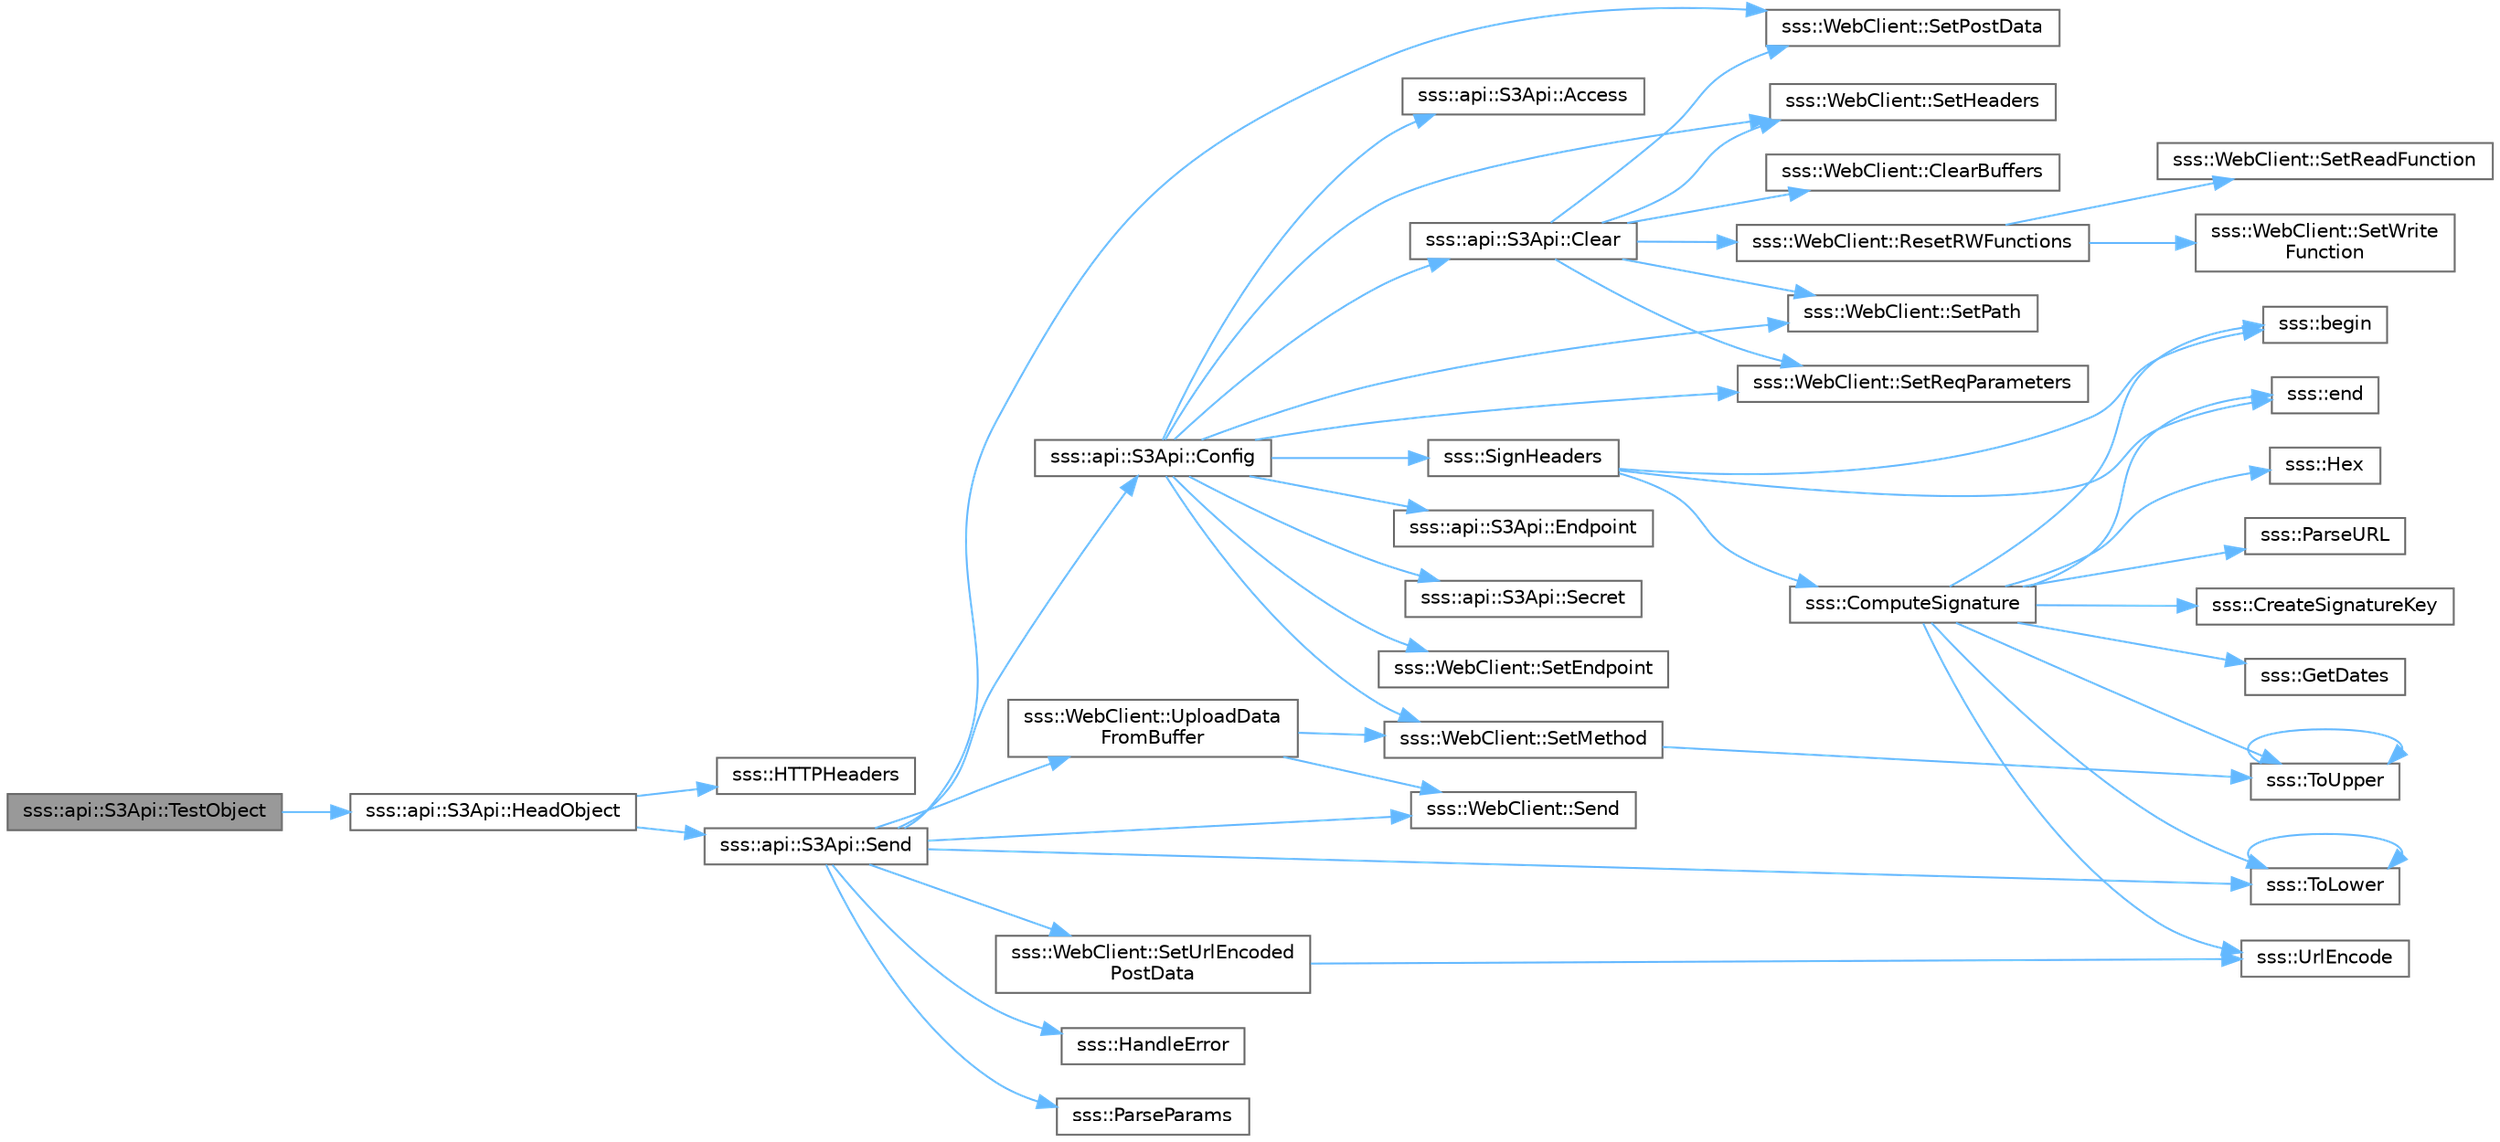 digraph "sss::api::S3Api::TestObject"
{
 // INTERACTIVE_SVG=YES
 // LATEX_PDF_SIZE
  bgcolor="transparent";
  edge [fontname=Helvetica,fontsize=10,labelfontname=Helvetica,labelfontsize=10];
  node [fontname=Helvetica,fontsize=10,shape=box,height=0.2,width=0.4];
  rankdir="LR";
  Node1 [id="Node000001",label="sss::api::S3Api::TestObject",height=0.2,width=0.4,color="gray40", fillcolor="grey60", style="filled", fontcolor="black",tooltip="Check if key exists."];
  Node1 -> Node2 [id="edge1_Node000001_Node000002",color="steelblue1",style="solid",tooltip=" "];
  Node2 [id="Node000002",label="sss::api::S3Api::HeadObject",height=0.2,width=0.4,color="grey40", fillcolor="white", style="filled",URL="$classsss_1_1api_1_1S3Api.html#a0382afb5f4a42d477af76ea322324ddd",tooltip="Send HeadObject request."];
  Node2 -> Node3 [id="edge2_Node000002_Node000003",color="steelblue1",style="solid",tooltip=" "];
  Node3 [id="Node000003",label="sss::HTTPHeaders",height=0.2,width=0.4,color="grey40", fillcolor="white", style="filled",URL="$group__Parsing.html#gaca9233a3e8a097605d9168bf860e93e5",tooltip="Extract and return HTTP headers as key-value pairs."];
  Node2 -> Node4 [id="edge3_Node000002_Node000004",color="steelblue1",style="solid",tooltip=" "];
  Node4 [id="Node000004",label="sss::api::S3Api::Send",height=0.2,width=0.4,color="grey40", fillcolor="white", style="filled",URL="$classsss_1_1api_1_1S3Api.html#ad09581bf28c4bbbcbb71b329959ec1ae",tooltip="Send request."];
  Node4 -> Node5 [id="edge4_Node000004_Node000005",color="steelblue1",style="solid",tooltip=" "];
  Node5 [id="Node000005",label="sss::api::S3Api::Config",height=0.2,width=0.4,color="grey40", fillcolor="white", style="filled",URL="$classsss_1_1api_1_1S3Api.html#a840772746fbb0a79c161037da7b24a31",tooltip="Configure instance."];
  Node5 -> Node6 [id="edge5_Node000005_Node000006",color="steelblue1",style="solid",tooltip=" "];
  Node6 [id="Node000006",label="sss::api::S3Api::Access",height=0.2,width=0.4,color="grey40", fillcolor="white", style="filled",URL="$classsss_1_1api_1_1S3Api.html#aea9741d60e74775ccd4de1c2c58f64fa",tooltip=" "];
  Node5 -> Node7 [id="edge6_Node000005_Node000007",color="steelblue1",style="solid",tooltip=" "];
  Node7 [id="Node000007",label="sss::api::S3Api::Clear",height=0.2,width=0.4,color="grey40", fillcolor="white", style="filled",URL="$classsss_1_1api_1_1S3Api.html#a3718745d3b940462ae9f3b78f773b3a6",tooltip="Clear data and reset read and write functions."];
  Node7 -> Node8 [id="edge7_Node000007_Node000008",color="steelblue1",style="solid",tooltip=" "];
  Node8 [id="Node000008",label="sss::WebClient::ClearBuffers",height=0.2,width=0.4,color="grey40", fillcolor="white", style="filled",URL="$classsss_1_1WebClient.html#a381f5715b7a2f19a0d4414d278874bae",tooltip="Clear internal buffers."];
  Node7 -> Node9 [id="edge8_Node000007_Node000009",color="steelblue1",style="solid",tooltip=" "];
  Node9 [id="Node000009",label="sss::WebClient::ResetRWFunctions",height=0.2,width=0.4,color="grey40", fillcolor="white", style="filled",URL="$classsss_1_1WebClient.html#a96837f149bb473853a6523d096a25c56",tooltip="Reset read/write functions to default."];
  Node9 -> Node10 [id="edge9_Node000009_Node000010",color="steelblue1",style="solid",tooltip=" "];
  Node10 [id="Node000010",label="sss::WebClient::SetReadFunction",height=0.2,width=0.4,color="grey40", fillcolor="white", style="filled",URL="$classsss_1_1WebClient.html#a88dbcc61562e84aa9ebf1eabf887ac28",tooltip=" "];
  Node9 -> Node11 [id="edge10_Node000009_Node000011",color="steelblue1",style="solid",tooltip=" "];
  Node11 [id="Node000011",label="sss::WebClient::SetWrite\lFunction",height=0.2,width=0.4,color="grey40", fillcolor="white", style="filled",URL="$classsss_1_1WebClient.html#a002876073b3869a9b9a9d709d14f1d7e",tooltip=" "];
  Node7 -> Node12 [id="edge11_Node000007_Node000012",color="steelblue1",style="solid",tooltip=" "];
  Node12 [id="Node000012",label="sss::WebClient::SetHeaders",height=0.2,width=0.4,color="grey40", fillcolor="white", style="filled",URL="$classsss_1_1WebClient.html#a75890c14fbe4a4bbac61718a4f3c064d",tooltip=" "];
  Node7 -> Node13 [id="edge12_Node000007_Node000013",color="steelblue1",style="solid",tooltip=" "];
  Node13 [id="Node000013",label="sss::WebClient::SetPath",height=0.2,width=0.4,color="grey40", fillcolor="white", style="filled",URL="$classsss_1_1WebClient.html#a12b5db6b8c667024557ab58059d39994",tooltip=" "];
  Node7 -> Node14 [id="edge13_Node000007_Node000014",color="steelblue1",style="solid",tooltip=" "];
  Node14 [id="Node000014",label="sss::WebClient::SetPostData",height=0.2,width=0.4,color="grey40", fillcolor="white", style="filled",URL="$classsss_1_1WebClient.html#a51ce0ecf6487b6a43072643fe4f4cb4e",tooltip=" "];
  Node7 -> Node15 [id="edge14_Node000007_Node000015",color="steelblue1",style="solid",tooltip=" "];
  Node15 [id="Node000015",label="sss::WebClient::SetReqParameters",height=0.2,width=0.4,color="grey40", fillcolor="white", style="filled",URL="$classsss_1_1WebClient.html#a9bf978d95b79728f6d60fc2bdb4fe546",tooltip=" "];
  Node5 -> Node16 [id="edge15_Node000005_Node000016",color="steelblue1",style="solid",tooltip=" "];
  Node16 [id="Node000016",label="sss::api::S3Api::Endpoint",height=0.2,width=0.4,color="grey40", fillcolor="white", style="filled",URL="$classsss_1_1api_1_1S3Api.html#a25a999d87c121627166fc0a896f536c7",tooltip=" "];
  Node5 -> Node17 [id="edge16_Node000005_Node000017",color="steelblue1",style="solid",tooltip=" "];
  Node17 [id="Node000017",label="sss::api::S3Api::Secret",height=0.2,width=0.4,color="grey40", fillcolor="white", style="filled",URL="$classsss_1_1api_1_1S3Api.html#a6f518c16679e99f119966b36ac28463f",tooltip=" "];
  Node5 -> Node18 [id="edge17_Node000005_Node000018",color="steelblue1",style="solid",tooltip=" "];
  Node18 [id="Node000018",label="sss::WebClient::SetEndpoint",height=0.2,width=0.4,color="grey40", fillcolor="white", style="filled",URL="$classsss_1_1WebClient.html#afc3b7a92568fbb1ea447918920ca266e",tooltip="Set endpoint: <proto>://<server>:<port>"];
  Node5 -> Node12 [id="edge18_Node000005_Node000012",color="steelblue1",style="solid",tooltip=" "];
  Node5 -> Node19 [id="edge19_Node000005_Node000019",color="steelblue1",style="solid",tooltip=" "];
  Node19 [id="Node000019",label="sss::WebClient::SetMethod",height=0.2,width=0.4,color="grey40", fillcolor="white", style="filled",URL="$classsss_1_1WebClient.html#af6233ffd7b294e1e7e606e838dd44e9e",tooltip=" "];
  Node19 -> Node20 [id="edge20_Node000019_Node000020",color="steelblue1",style="solid",tooltip=" "];
  Node20 [id="Node000020",label="sss::ToUpper",height=0.2,width=0.4,color="grey40", fillcolor="white", style="filled",URL="$lib_2include_2utility_8h.html#ae153c064d6f1beda845702f67605b20e",tooltip=" "];
  Node20 -> Node20 [id="edge21_Node000020_Node000020",color="steelblue1",style="solid",tooltip=" "];
  Node5 -> Node13 [id="edge22_Node000005_Node000013",color="steelblue1",style="solid",tooltip=" "];
  Node5 -> Node15 [id="edge23_Node000005_Node000015",color="steelblue1",style="solid",tooltip=" "];
  Node5 -> Node21 [id="edge24_Node000005_Node000021",color="steelblue1",style="solid",tooltip=" "];
  Node21 [id="Node000021",label="sss::SignHeaders",height=0.2,width=0.4,color="grey40", fillcolor="white", style="filled",URL="$group__Sign.html#ga3ae8e18ef70752b7369fca66c40c526b",tooltip="Sign headers."];
  Node21 -> Node22 [id="edge25_Node000021_Node000022",color="steelblue1",style="solid",tooltip=" "];
  Node22 [id="Node000022",label="sss::begin",height=0.2,width=0.4,color="grey40", fillcolor="white", style="filled",URL="$group__Ranges.html#ga0aa7f3b15d2ebf9b597a1b5ba38ae8ac",tooltip="return iterator at start position"];
  Node21 -> Node23 [id="edge26_Node000021_Node000023",color="steelblue1",style="solid",tooltip=" "];
  Node23 [id="Node000023",label="sss::ComputeSignature",height=0.2,width=0.4,color="grey40", fillcolor="white", style="filled",URL="$group__Sign.html#ga532598da479904609d6c02e4c2a1311a",tooltip="Compute signature."];
  Node23 -> Node22 [id="edge27_Node000023_Node000022",color="steelblue1",style="solid",tooltip=" "];
  Node23 -> Node24 [id="edge28_Node000023_Node000024",color="steelblue1",style="solid",tooltip=" "];
  Node24 [id="Node000024",label="sss::CreateSignatureKey",height=0.2,width=0.4,color="grey40", fillcolor="white", style="filled",URL="$group__Internal.html#ga74c69f25ce04876e114759c0023b2a12",tooltip=" "];
  Node23 -> Node25 [id="edge29_Node000023_Node000025",color="steelblue1",style="solid",tooltip=" "];
  Node25 [id="Node000025",label="sss::end",height=0.2,width=0.4,color="grey40", fillcolor="white", style="filled",URL="$group__Ranges.html#ga4f73053571587e79eb3db628f5e6ef99",tooltip="return iterator at end position"];
  Node23 -> Node26 [id="edge30_Node000023_Node000026",color="steelblue1",style="solid",tooltip=" "];
  Node26 [id="Node000026",label="sss::GetDates",height=0.2,width=0.4,color="grey40", fillcolor="white", style="filled",URL="$group__Internal.html#ga50353a351a93b1213dc4e5211c767d85",tooltip=" "];
  Node23 -> Node27 [id="edge31_Node000023_Node000027",color="steelblue1",style="solid",tooltip=" "];
  Node27 [id="Node000027",label="sss::Hex",height=0.2,width=0.4,color="grey40", fillcolor="white", style="filled",URL="$group__Internal.html#ga990dfaae4abc6bf20a28f9772b7bcd16",tooltip="Byte to hex string conversion."];
  Node23 -> Node28 [id="edge32_Node000023_Node000028",color="steelblue1",style="solid",tooltip=" "];
  Node28 [id="Node000028",label="sss::ParseURL",height=0.2,width=0.4,color="grey40", fillcolor="white", style="filled",URL="$group__Internal.html#ga7160aa316f2c6633467b47588263c690",tooltip=" "];
  Node23 -> Node29 [id="edge33_Node000023_Node000029",color="steelblue1",style="solid",tooltip=" "];
  Node29 [id="Node000029",label="sss::ToLower",height=0.2,width=0.4,color="grey40", fillcolor="white", style="filled",URL="$lib_2include_2utility_8h.html#ab314781bb3f053ef5325b50f3a1b74f8",tooltip=" "];
  Node29 -> Node29 [id="edge34_Node000029_Node000029",color="steelblue1",style="solid",tooltip=" "];
  Node23 -> Node20 [id="edge35_Node000023_Node000020",color="steelblue1",style="solid",tooltip=" "];
  Node23 -> Node30 [id="edge36_Node000023_Node000030",color="steelblue1",style="solid",tooltip=" "];
  Node30 [id="Node000030",label="sss::UrlEncode",height=0.2,width=0.4,color="grey40", fillcolor="white", style="filled",URL="$group__Internal.html#ga0f079ace8729714b3949eabe22f228c9",tooltip=" "];
  Node21 -> Node25 [id="edge37_Node000021_Node000025",color="steelblue1",style="solid",tooltip=" "];
  Node4 -> Node31 [id="edge38_Node000004_Node000031",color="steelblue1",style="solid",tooltip=" "];
  Node31 [id="Node000031",label="sss::HandleError",height=0.2,width=0.4,color="grey40", fillcolor="white", style="filled",URL="$group__ErrorHandling.html#ga781648957bfce0bbc86cbdbff94e28a6",tooltip="handle errors when sending request receiving an 400 response"];
  Node4 -> Node32 [id="edge39_Node000004_Node000032",color="steelblue1",style="solid",tooltip=" "];
  Node32 [id="Node000032",label="sss::ParseParams",height=0.2,width=0.4,color="grey40", fillcolor="white", style="filled",URL="$group__Internal.html#ga2b8b08c2a4994a87377d83ccfa9a6a53",tooltip=" "];
  Node4 -> Node33 [id="edge40_Node000004_Node000033",color="steelblue1",style="solid",tooltip=" "];
  Node33 [id="Node000033",label="sss::WebClient::Send",height=0.2,width=0.4,color="grey40", fillcolor="white", style="filled",URL="$classsss_1_1WebClient.html#aa1d7484f0e09242ce53b24f9648ce50e",tooltip=" "];
  Node4 -> Node14 [id="edge41_Node000004_Node000014",color="steelblue1",style="solid",tooltip=" "];
  Node4 -> Node34 [id="edge42_Node000004_Node000034",color="steelblue1",style="solid",tooltip=" "];
  Node34 [id="Node000034",label="sss::WebClient::SetUrlEncoded\lPostData",height=0.2,width=0.4,color="grey40", fillcolor="white", style="filled",URL="$classsss_1_1WebClient.html#a7dfd984b33a29686fb0355b65b620e99",tooltip=" "];
  Node34 -> Node30 [id="edge43_Node000034_Node000030",color="steelblue1",style="solid",tooltip=" "];
  Node4 -> Node29 [id="edge44_Node000004_Node000029",color="steelblue1",style="solid",tooltip=" "];
  Node4 -> Node35 [id="edge45_Node000004_Node000035",color="steelblue1",style="solid",tooltip=" "];
  Node35 [id="Node000035",label="sss::WebClient::UploadData\lFromBuffer",height=0.2,width=0.4,color="grey40", fillcolor="white", style="filled",URL="$classsss_1_1WebClient.html#ae7b1f77bd4ae44585f2d49ea493bdcc5",tooltip="Upload data from memory buffer."];
  Node35 -> Node33 [id="edge46_Node000035_Node000033",color="steelblue1",style="solid",tooltip=" "];
  Node35 -> Node19 [id="edge47_Node000035_Node000019",color="steelblue1",style="solid",tooltip=" "];
}

